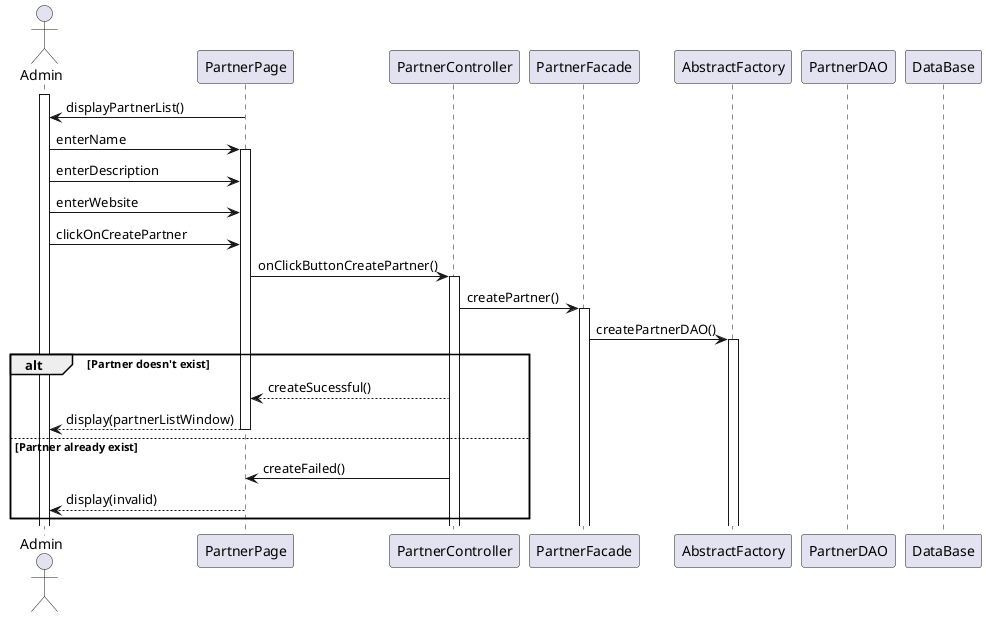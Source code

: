 //CREATE PARTNER

@startuml
skinparam responseMessageBelowArrow true

actor Admin
participant PartnerPage
participant PartnerController
participant PartnerFacade
participant AbstractFactory
participant PartnerDAO
participant DataBase

activate Admin

PartnerPage -> Admin: displayPartnerList()
Admin -> PartnerPage++: enterName
Admin -> PartnerPage: enterDescription
Admin -> PartnerPage: enterWebsite
Admin -> PartnerPage: clickOnCreatePartner
PartnerPage -> PartnerController++: onClickButtonCreatePartner()
PartnerController -> PartnerFacade++: createPartner()
PartnerFacade -> AbstractFactory++: createPartnerDAO()

alt Partner doesn't exist
    PartnerController --> PartnerPage: createSucessful()
    PartnerPage --> Admin--: display(partnerListWindow)
else Partner already exist
    PartnerController -> PartnerPage: createFailed()
    PartnerPage --> Admin--: display(invalid)
end

@enduml

//UPDATE PARTNER

@startuml
skinparam responseMessageBelowArrow true

actor Admin
participant PartnerPage
participant PartnerController
participant PartnerFacade
participant AbstractFactory
participant PartnerDAO
participant DataBase

activate Admin

PartnerPage -> Admin: displayPartnerList
Admin -> PartnerPage++: enterName
Admin -> PartnerPage: enterDescription
Admin -> PartnerPage: enterWebsite
Admin -> PartnerPage: clickOnUpdatePartner
PartnerPage -> PartnerController++: onClickButtonUpdatePartner()
PartnerController -> PartnerFacade++: updatePartner()
PartnerFacade -> AbstractFactory++: updatePartnerDAO()

alt Partner already exist
    PartnerController --> PartnerPage: updateSucessful()
    PartnerPage --> Admin--: display(partnerListWindow)
else Partner doesn't exist
    PartnerController -> PartnerPage: updateFailed()
    PartnerPage --> Admin--: display(invalid)
end

@enduml

//DELETE PARTNER

@startuml
skinparam responseMessageBelowArrow true

actor Admin
participant PartnerPage
participant PartnerController
participant PartnerFacade
participant AbstractFactory
participant PartnerDAO
participant DataBase

activate Admin

PartnerPage -> Admin: displayPartnerList
Admin -> PartnerPage: clickOnDeletePartner
PartnerPage -> PartnerController++: onClickButtonDeletePartner()
PartnerController -> PartnerFacade++: deletePartner()
PartnerFacade -> AbstractFactory++: deletePartnerDAO()

alt Partner already exist
    PartnerController --> PartnerPage: deleteSucessful()
    PartnerPage --> Admin--: display(partnerListWindow)
else Partner doesn't exist
    PartnerController -> PartnerPage: deleteFailed()
    PartnerPage --> Admin--: display(invalid)
end

@enduml
